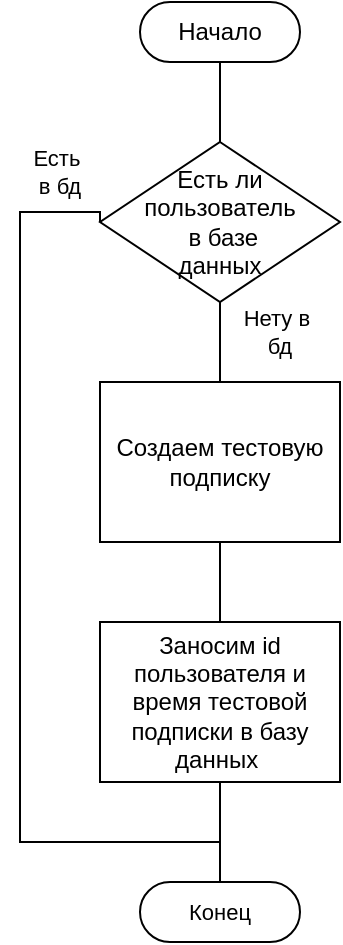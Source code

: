 <mxfile version="22.0.2" type="device" pages="2">
  <diagram name="Auth" id="NVbO-ULmsUkIVQ9zwBcH">
    <mxGraphModel dx="1026" dy="743" grid="1" gridSize="10" guides="1" tooltips="1" connect="1" arrows="1" fold="1" page="1" pageScale="1" pageWidth="827" pageHeight="1169" math="0" shadow="0">
      <root>
        <mxCell id="0" />
        <mxCell id="1" parent="0" />
        <mxCell id="tBD9lHr5K1Rv-f_j9JHk-6" style="edgeStyle=orthogonalEdgeStyle;shape=connector;rounded=0;orthogonalLoop=1;jettySize=auto;html=1;exitX=0.5;exitY=1;exitDx=0;exitDy=0;entryX=0.5;entryY=0;entryDx=0;entryDy=0;labelBackgroundColor=default;strokeColor=default;align=center;verticalAlign=middle;fontFamily=Helvetica;fontSize=11;fontColor=default;endArrow=none;endFill=0;" parent="1" source="hpr9ocJ-_C9EnrtUbPAg-4" target="Kyedm1KLMthZYQ7vpz1q-2" edge="1">
          <mxGeometry relative="1" as="geometry" />
        </mxCell>
        <mxCell id="tBD9lHr5K1Rv-f_j9JHk-10" style="edgeStyle=orthogonalEdgeStyle;shape=connector;rounded=0;orthogonalLoop=1;jettySize=auto;html=1;exitX=0;exitY=0.5;exitDx=0;exitDy=0;labelBackgroundColor=default;strokeColor=default;align=center;verticalAlign=middle;fontFamily=Helvetica;fontSize=11;fontColor=default;endArrow=none;endFill=0;" parent="1" source="hpr9ocJ-_C9EnrtUbPAg-4" edge="1">
          <mxGeometry relative="1" as="geometry">
            <mxPoint x="400" y="460" as="targetPoint" />
            <Array as="points">
              <mxPoint x="300" y="145" />
              <mxPoint x="300" y="460" />
            </Array>
          </mxGeometry>
        </mxCell>
        <mxCell id="hpr9ocJ-_C9EnrtUbPAg-4" value="Есть ли&lt;br&gt;пользователь&lt;br&gt;&amp;nbsp;в базе &lt;br&gt;данных" style="rhombus;whiteSpace=wrap;html=1;" parent="1" vertex="1">
          <mxGeometry x="340" y="110" width="120" height="80" as="geometry" />
        </mxCell>
        <mxCell id="Fet-w_oF1uO-rvmUsFa_-3" value="Заносим id пользователя и время тестовой подписки в базу данных&amp;nbsp;" style="rounded=0;whiteSpace=wrap;html=1;" parent="1" vertex="1">
          <mxGeometry x="340" y="350" width="120" height="80" as="geometry" />
        </mxCell>
        <mxCell id="tBD9lHr5K1Rv-f_j9JHk-7" style="edgeStyle=orthogonalEdgeStyle;shape=connector;rounded=0;orthogonalLoop=1;jettySize=auto;html=1;exitX=0.5;exitY=1;exitDx=0;exitDy=0;entryX=0.5;entryY=0;entryDx=0;entryDy=0;labelBackgroundColor=default;strokeColor=default;align=center;verticalAlign=middle;fontFamily=Helvetica;fontSize=11;fontColor=default;endArrow=none;endFill=0;" parent="1" source="Kyedm1KLMthZYQ7vpz1q-2" target="Fet-w_oF1uO-rvmUsFa_-3" edge="1">
          <mxGeometry relative="1" as="geometry" />
        </mxCell>
        <mxCell id="Kyedm1KLMthZYQ7vpz1q-2" value="Создаем тестовую подписку" style="rounded=0;whiteSpace=wrap;html=1;" parent="1" vertex="1">
          <mxGeometry x="340" y="230" width="120" height="80" as="geometry" />
        </mxCell>
        <mxCell id="tBD9lHr5K1Rv-f_j9JHk-5" style="edgeStyle=orthogonalEdgeStyle;rounded=0;orthogonalLoop=1;jettySize=auto;html=1;exitX=0.5;exitY=0.5;exitDx=0;exitDy=15;exitPerimeter=0;entryX=0.5;entryY=0;entryDx=0;entryDy=0;endArrow=none;endFill=0;" parent="1" source="tBD9lHr5K1Rv-f_j9JHk-2" target="hpr9ocJ-_C9EnrtUbPAg-4" edge="1">
          <mxGeometry relative="1" as="geometry" />
        </mxCell>
        <mxCell id="tBD9lHr5K1Rv-f_j9JHk-2" value="Начало" style="html=1;dashed=0;whiteSpace=wrap;shape=mxgraph.dfd.start" parent="1" vertex="1">
          <mxGeometry x="360" y="40" width="80" height="30" as="geometry" />
        </mxCell>
        <mxCell id="tBD9lHr5K1Rv-f_j9JHk-8" value="Конец" style="html=1;dashed=0;whiteSpace=wrap;shape=mxgraph.dfd.start;fontFamily=Helvetica;fontSize=11;fontColor=default;" parent="1" vertex="1">
          <mxGeometry x="360" y="480" width="80" height="30" as="geometry" />
        </mxCell>
        <mxCell id="tBD9lHr5K1Rv-f_j9JHk-9" style="edgeStyle=orthogonalEdgeStyle;shape=connector;rounded=0;orthogonalLoop=1;jettySize=auto;html=1;exitX=0.5;exitY=1;exitDx=0;exitDy=0;entryX=0.5;entryY=0.5;entryDx=0;entryDy=-15;entryPerimeter=0;labelBackgroundColor=default;strokeColor=default;align=center;verticalAlign=middle;fontFamily=Helvetica;fontSize=11;fontColor=default;endArrow=none;endFill=0;" parent="1" source="Fet-w_oF1uO-rvmUsFa_-3" target="tBD9lHr5K1Rv-f_j9JHk-8" edge="1">
          <mxGeometry relative="1" as="geometry" />
        </mxCell>
        <mxCell id="tBD9lHr5K1Rv-f_j9JHk-11" value="Нету в&amp;nbsp;&lt;br&gt;бд" style="text;html=1;strokeColor=none;fillColor=none;align=center;verticalAlign=middle;whiteSpace=wrap;rounded=0;fontSize=11;fontFamily=Helvetica;fontColor=default;" parent="1" vertex="1">
          <mxGeometry x="400" y="190" width="60" height="30" as="geometry" />
        </mxCell>
        <mxCell id="tBD9lHr5K1Rv-f_j9JHk-13" value="Есть&amp;nbsp;&lt;br&gt;в бд" style="text;html=1;strokeColor=none;fillColor=none;align=center;verticalAlign=middle;whiteSpace=wrap;rounded=0;fontSize=11;fontFamily=Helvetica;fontColor=default;" parent="1" vertex="1">
          <mxGeometry x="290" y="110" width="60" height="30" as="geometry" />
        </mxCell>
      </root>
    </mxGraphModel>
  </diagram>
  <diagram id="mXKRQSjKi83xw6rwcmkQ" name="Auth_N_SH">
    <mxGraphModel dx="1026" dy="1912" grid="1" gridSize="10" guides="1" tooltips="1" connect="1" arrows="1" fold="1" page="1" pageScale="1" pageWidth="827" pageHeight="1169" math="0" shadow="0">
      <root>
        <mxCell id="0" />
        <mxCell id="1" parent="0" />
        <mxCell id="i_XrS3JWC_Wv372769eP-17" value="" style="verticalLabelPosition=bottom;verticalAlign=top;html=1;shape=mxgraph.basic.rect;fillColor2=none;strokeWidth=1;size=20;indent=5;" parent="1" vertex="1">
          <mxGeometry x="160" y="-1120" width="520" height="60" as="geometry" />
        </mxCell>
        <mxCell id="i_XrS3JWC_Wv372769eP-10" value="" style="shape=partialRectangle;whiteSpace=wrap;html=1;top=0;bottom=0;fillColor=none;" parent="1" vertex="1">
          <mxGeometry x="160" y="-1120" width="520" height="180" as="geometry" />
        </mxCell>
        <mxCell id="i_XrS3JWC_Wv372769eP-16" value="" style="verticalLabelPosition=bottom;verticalAlign=top;html=1;shape=mxgraph.basic.acute_triangle;dx=0.5;direction=west;" parent="1" vertex="1">
          <mxGeometry x="160" y="-1120" width="520" height="60" as="geometry" />
        </mxCell>
        <mxCell id="i_XrS3JWC_Wv372769eP-18" value="Есть пользователь в базе данных" style="text;html=1;strokeColor=none;fillColor=none;align=center;verticalAlign=middle;whiteSpace=wrap;rounded=0;" parent="1" vertex="1">
          <mxGeometry x="350" y="-1110" width="140" height="30" as="geometry" />
        </mxCell>
        <mxCell id="U6jq3cTK31kwtLv5LNJ2-1" value="" style="endArrow=none;html=1;rounded=0;entryX=1;entryY=1;entryDx=0;entryDy=0;" parent="1" target="uJDpgJjTOwLUBJc7pBGz-1" edge="1">
          <mxGeometry width="50" height="50" relative="1" as="geometry">
            <mxPoint x="160" y="-940" as="sourcePoint" />
            <mxPoint x="310" y="-830" as="targetPoint" />
            <Array as="points">
              <mxPoint x="420" y="-940" />
            </Array>
          </mxGeometry>
        </mxCell>
        <mxCell id="U6jq3cTK31kwtLv5LNJ2-2" value="Да" style="text;html=1;strokeColor=none;fillColor=none;align=center;verticalAlign=middle;whiteSpace=wrap;rounded=0;" parent="1" vertex="1">
          <mxGeometry x="180" y="-1100" width="60" height="30" as="geometry" />
        </mxCell>
        <mxCell id="U6jq3cTK31kwtLv5LNJ2-3" value="Нет" style="text;html=1;strokeColor=none;fillColor=none;align=center;verticalAlign=middle;whiteSpace=wrap;rounded=0;" parent="1" vertex="1">
          <mxGeometry x="600" y="-1100" width="60" height="30" as="geometry" />
        </mxCell>
        <mxCell id="LNoQTvxrE7q99Xw7BGxI-3" value="" style="shape=partialRectangle;whiteSpace=wrap;html=1;bottom=0;right=0;fillColor=none;" parent="1" vertex="1">
          <mxGeometry x="420" y="-1060" width="260" height="120" as="geometry" />
        </mxCell>
        <mxCell id="LNoQTvxrE7q99Xw7BGxI-4" value="Создаем тестовую подписку" style="rounded=0;whiteSpace=wrap;html=1;" parent="1" vertex="1">
          <mxGeometry x="420" y="-1060" width="260" height="60" as="geometry" />
        </mxCell>
        <mxCell id="uJDpgJjTOwLUBJc7pBGz-1" value="Заносим id пользователя и время тестовой подписки в базу данных" style="rounded=0;whiteSpace=wrap;html=1;" parent="1" vertex="1">
          <mxGeometry x="420" y="-1000" width="260" height="60" as="geometry" />
        </mxCell>
        <mxCell id="5q0twuIgkXCjrNROZ5tu-1" value="Аунтификация пользователя" style="rounded=0;whiteSpace=wrap;html=1;" parent="1" vertex="1">
          <mxGeometry x="160" y="-1160" width="520" height="40" as="geometry" />
        </mxCell>
        <mxCell id="BshCsJ4fYrvcR_otnort-1" value="" style="rounded=0;whiteSpace=wrap;html=1;fontFamily=Helvetica;fontSize=11;fontColor=default;" parent="1" vertex="1">
          <mxGeometry x="160" y="-1060" width="260" height="120" as="geometry" />
        </mxCell>
      </root>
    </mxGraphModel>
  </diagram>
</mxfile>
